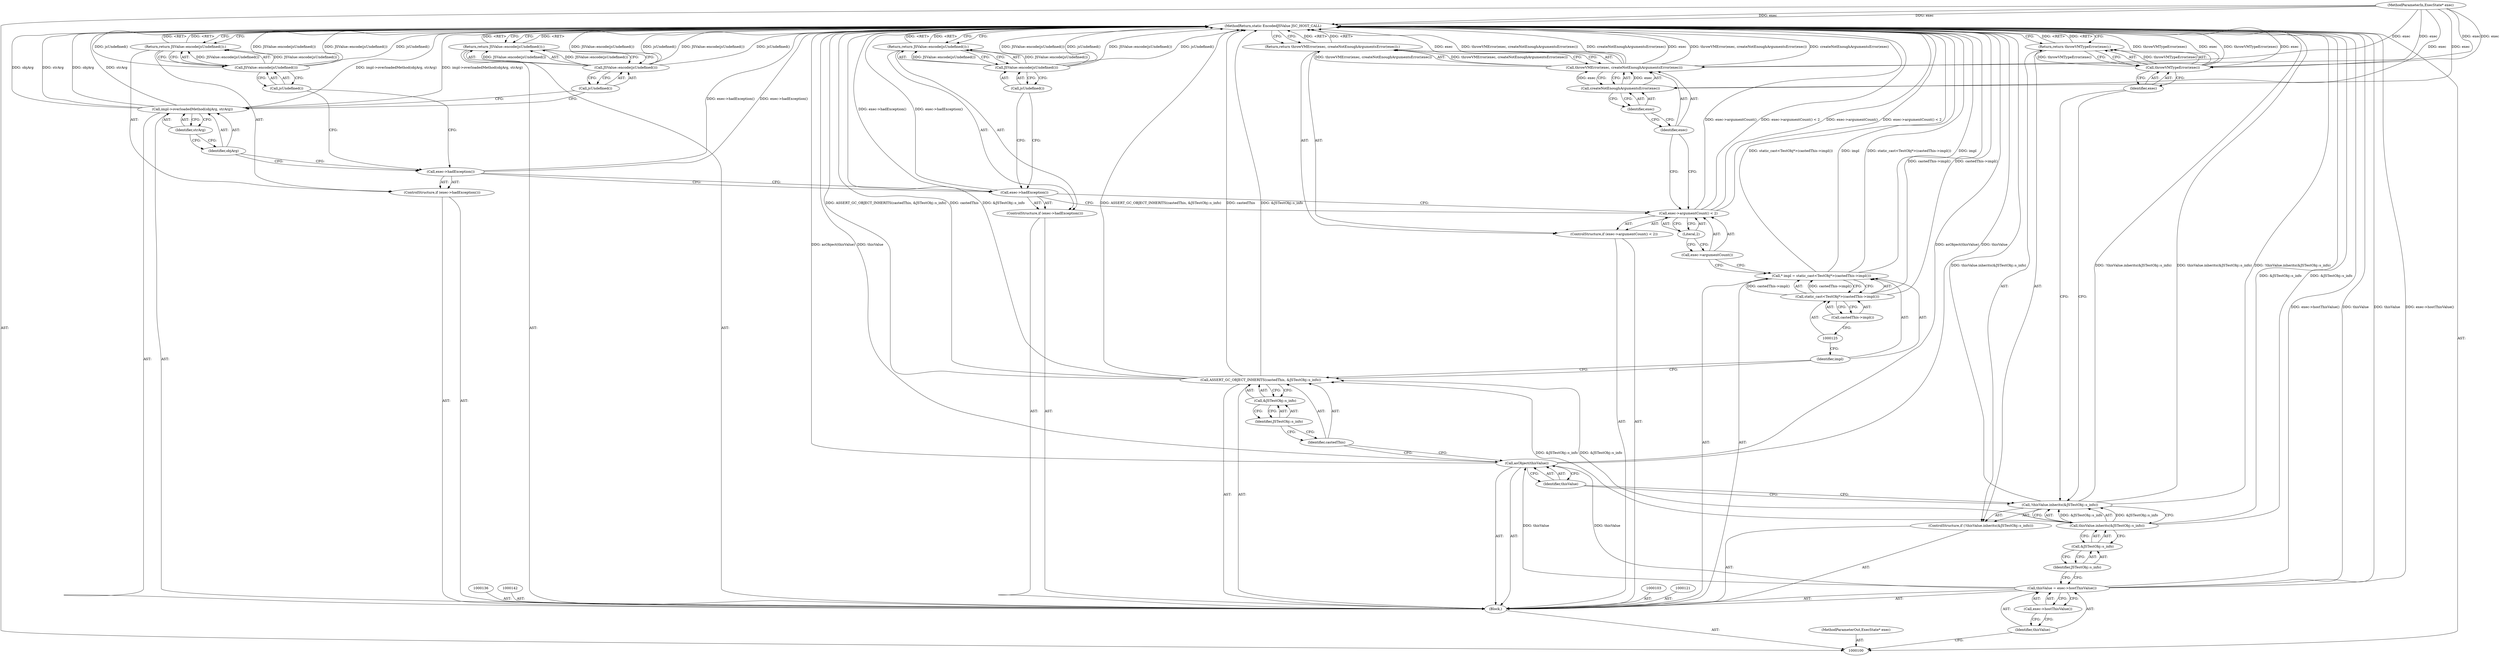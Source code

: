 digraph "0_Chrome_b944f670bb7a8a919daac497a4ea0536c954c201_42" {
"1000154" [label="(MethodReturn,static EncodedJSValue JSC_HOST_CALL)"];
"1000101" [label="(MethodParameterIn,ExecState* exec)"];
"1000237" [label="(MethodParameterOut,ExecState* exec)"];
"1000132" [label="(Call,throwVMError(exec, createNotEnoughArgumentsError(exec)))"];
"1000133" [label="(Identifier,exec)"];
"1000134" [label="(Call,createNotEnoughArgumentsError(exec))"];
"1000135" [label="(Identifier,exec)"];
"1000131" [label="(Return,return throwVMError(exec, createNotEnoughArgumentsError(exec));)"];
"1000137" [label="(ControlStructure,if (exec->hadException()))"];
"1000138" [label="(Call,exec->hadException())"];
"1000140" [label="(Call,JSValue::encode(jsUndefined()))"];
"1000141" [label="(Call,jsUndefined())"];
"1000139" [label="(Return,return JSValue::encode(jsUndefined());)"];
"1000143" [label="(ControlStructure,if (exec->hadException()))"];
"1000144" [label="(Call,exec->hadException())"];
"1000146" [label="(Call,JSValue::encode(jsUndefined()))"];
"1000147" [label="(Call,jsUndefined())"];
"1000145" [label="(Return,return JSValue::encode(jsUndefined());)"];
"1000149" [label="(Identifier,objArg)"];
"1000150" [label="(Identifier,strArg)"];
"1000148" [label="(Call,impl->overloadedMethod(objArg, strArg))"];
"1000152" [label="(Call,JSValue::encode(jsUndefined()))"];
"1000153" [label="(Call,jsUndefined())"];
"1000151" [label="(Return,return JSValue::encode(jsUndefined());)"];
"1000102" [label="(Block,)"];
"1000104" [label="(Call,thisValue = exec->hostThisValue())"];
"1000105" [label="(Identifier,thisValue)"];
"1000106" [label="(Call,exec->hostThisValue())"];
"1000110" [label="(Call,&JSTestObj::s_info)"];
"1000111" [label="(Identifier,JSTestObj::s_info)"];
"1000107" [label="(ControlStructure,if (!thisValue.inherits(&JSTestObj::s_info)))"];
"1000108" [label="(Call,!thisValue.inherits(&JSTestObj::s_info))"];
"1000109" [label="(Call,thisValue.inherits(&JSTestObj::s_info))"];
"1000113" [label="(Call,throwVMTypeError(exec))"];
"1000114" [label="(Identifier,exec)"];
"1000112" [label="(Return,return throwVMTypeError(exec);)"];
"1000115" [label="(Call,asObject(thisValue))"];
"1000116" [label="(Identifier,thisValue)"];
"1000118" [label="(Identifier,castedThis)"];
"1000119" [label="(Call,&JSTestObj::s_info)"];
"1000120" [label="(Identifier,JSTestObj::s_info)"];
"1000117" [label="(Call,ASSERT_GC_OBJECT_INHERITS(castedThis, &JSTestObj::s_info))"];
"1000122" [label="(Call,* impl = static_cast<TestObj*>(castedThis->impl()))"];
"1000123" [label="(Identifier,impl)"];
"1000124" [label="(Call,static_cast<TestObj*>(castedThis->impl()))"];
"1000126" [label="(Call,castedThis->impl())"];
"1000130" [label="(Literal,2)"];
"1000127" [label="(ControlStructure,if (exec->argumentCount() < 2))"];
"1000128" [label="(Call,exec->argumentCount() < 2)"];
"1000129" [label="(Call,exec->argumentCount())"];
"1000154" -> "1000100"  [label="AST: "];
"1000154" -> "1000112"  [label="CFG: "];
"1000154" -> "1000131"  [label="CFG: "];
"1000154" -> "1000139"  [label="CFG: "];
"1000154" -> "1000145"  [label="CFG: "];
"1000154" -> "1000151"  [label="CFG: "];
"1000139" -> "1000154"  [label="DDG: <RET>"];
"1000145" -> "1000154"  [label="DDG: <RET>"];
"1000131" -> "1000154"  [label="DDG: <RET>"];
"1000112" -> "1000154"  [label="DDG: <RET>"];
"1000151" -> "1000154"  [label="DDG: <RET>"];
"1000117" -> "1000154"  [label="DDG: ASSERT_GC_OBJECT_INHERITS(castedThis, &JSTestObj::s_info)"];
"1000117" -> "1000154"  [label="DDG: castedThis"];
"1000117" -> "1000154"  [label="DDG: &JSTestObj::s_info"];
"1000124" -> "1000154"  [label="DDG: castedThis->impl()"];
"1000108" -> "1000154"  [label="DDG: !thisValue.inherits(&JSTestObj::s_info)"];
"1000108" -> "1000154"  [label="DDG: thisValue.inherits(&JSTestObj::s_info)"];
"1000104" -> "1000154"  [label="DDG: thisValue"];
"1000104" -> "1000154"  [label="DDG: exec->hostThisValue()"];
"1000113" -> "1000154"  [label="DDG: exec"];
"1000113" -> "1000154"  [label="DDG: throwVMTypeError(exec)"];
"1000115" -> "1000154"  [label="DDG: asObject(thisValue)"];
"1000115" -> "1000154"  [label="DDG: thisValue"];
"1000152" -> "1000154"  [label="DDG: jsUndefined()"];
"1000152" -> "1000154"  [label="DDG: JSValue::encode(jsUndefined())"];
"1000132" -> "1000154"  [label="DDG: exec"];
"1000132" -> "1000154"  [label="DDG: throwVMError(exec, createNotEnoughArgumentsError(exec))"];
"1000132" -> "1000154"  [label="DDG: createNotEnoughArgumentsError(exec)"];
"1000148" -> "1000154"  [label="DDG: strArg"];
"1000148" -> "1000154"  [label="DDG: objArg"];
"1000148" -> "1000154"  [label="DDG: impl->overloadedMethod(objArg, strArg)"];
"1000146" -> "1000154"  [label="DDG: JSValue::encode(jsUndefined())"];
"1000146" -> "1000154"  [label="DDG: jsUndefined()"];
"1000122" -> "1000154"  [label="DDG: static_cast<TestObj*>(castedThis->impl())"];
"1000122" -> "1000154"  [label="DDG: impl"];
"1000140" -> "1000154"  [label="DDG: jsUndefined()"];
"1000140" -> "1000154"  [label="DDG: JSValue::encode(jsUndefined())"];
"1000128" -> "1000154"  [label="DDG: exec->argumentCount()"];
"1000128" -> "1000154"  [label="DDG: exec->argumentCount() < 2"];
"1000144" -> "1000154"  [label="DDG: exec->hadException()"];
"1000101" -> "1000154"  [label="DDG: exec"];
"1000109" -> "1000154"  [label="DDG: &JSTestObj::s_info"];
"1000138" -> "1000154"  [label="DDG: exec->hadException()"];
"1000101" -> "1000100"  [label="AST: "];
"1000101" -> "1000154"  [label="DDG: exec"];
"1000101" -> "1000113"  [label="DDG: exec"];
"1000101" -> "1000132"  [label="DDG: exec"];
"1000101" -> "1000134"  [label="DDG: exec"];
"1000237" -> "1000100"  [label="AST: "];
"1000132" -> "1000131"  [label="AST: "];
"1000132" -> "1000134"  [label="CFG: "];
"1000133" -> "1000132"  [label="AST: "];
"1000134" -> "1000132"  [label="AST: "];
"1000131" -> "1000132"  [label="CFG: "];
"1000132" -> "1000154"  [label="DDG: exec"];
"1000132" -> "1000154"  [label="DDG: throwVMError(exec, createNotEnoughArgumentsError(exec))"];
"1000132" -> "1000154"  [label="DDG: createNotEnoughArgumentsError(exec)"];
"1000132" -> "1000131"  [label="DDG: throwVMError(exec, createNotEnoughArgumentsError(exec))"];
"1000134" -> "1000132"  [label="DDG: exec"];
"1000101" -> "1000132"  [label="DDG: exec"];
"1000133" -> "1000132"  [label="AST: "];
"1000133" -> "1000128"  [label="CFG: "];
"1000135" -> "1000133"  [label="CFG: "];
"1000134" -> "1000132"  [label="AST: "];
"1000134" -> "1000135"  [label="CFG: "];
"1000135" -> "1000134"  [label="AST: "];
"1000132" -> "1000134"  [label="CFG: "];
"1000134" -> "1000132"  [label="DDG: exec"];
"1000101" -> "1000134"  [label="DDG: exec"];
"1000135" -> "1000134"  [label="AST: "];
"1000135" -> "1000133"  [label="CFG: "];
"1000134" -> "1000135"  [label="CFG: "];
"1000131" -> "1000127"  [label="AST: "];
"1000131" -> "1000132"  [label="CFG: "];
"1000132" -> "1000131"  [label="AST: "];
"1000154" -> "1000131"  [label="CFG: "];
"1000131" -> "1000154"  [label="DDG: <RET>"];
"1000132" -> "1000131"  [label="DDG: throwVMError(exec, createNotEnoughArgumentsError(exec))"];
"1000137" -> "1000102"  [label="AST: "];
"1000138" -> "1000137"  [label="AST: "];
"1000139" -> "1000137"  [label="AST: "];
"1000138" -> "1000137"  [label="AST: "];
"1000138" -> "1000128"  [label="CFG: "];
"1000141" -> "1000138"  [label="CFG: "];
"1000144" -> "1000138"  [label="CFG: "];
"1000138" -> "1000154"  [label="DDG: exec->hadException()"];
"1000140" -> "1000139"  [label="AST: "];
"1000140" -> "1000141"  [label="CFG: "];
"1000141" -> "1000140"  [label="AST: "];
"1000139" -> "1000140"  [label="CFG: "];
"1000140" -> "1000154"  [label="DDG: jsUndefined()"];
"1000140" -> "1000154"  [label="DDG: JSValue::encode(jsUndefined())"];
"1000140" -> "1000139"  [label="DDG: JSValue::encode(jsUndefined())"];
"1000141" -> "1000140"  [label="AST: "];
"1000141" -> "1000138"  [label="CFG: "];
"1000140" -> "1000141"  [label="CFG: "];
"1000139" -> "1000137"  [label="AST: "];
"1000139" -> "1000140"  [label="CFG: "];
"1000140" -> "1000139"  [label="AST: "];
"1000154" -> "1000139"  [label="CFG: "];
"1000139" -> "1000154"  [label="DDG: <RET>"];
"1000140" -> "1000139"  [label="DDG: JSValue::encode(jsUndefined())"];
"1000143" -> "1000102"  [label="AST: "];
"1000144" -> "1000143"  [label="AST: "];
"1000145" -> "1000143"  [label="AST: "];
"1000144" -> "1000143"  [label="AST: "];
"1000144" -> "1000138"  [label="CFG: "];
"1000147" -> "1000144"  [label="CFG: "];
"1000149" -> "1000144"  [label="CFG: "];
"1000144" -> "1000154"  [label="DDG: exec->hadException()"];
"1000146" -> "1000145"  [label="AST: "];
"1000146" -> "1000147"  [label="CFG: "];
"1000147" -> "1000146"  [label="AST: "];
"1000145" -> "1000146"  [label="CFG: "];
"1000146" -> "1000154"  [label="DDG: JSValue::encode(jsUndefined())"];
"1000146" -> "1000154"  [label="DDG: jsUndefined()"];
"1000146" -> "1000145"  [label="DDG: JSValue::encode(jsUndefined())"];
"1000147" -> "1000146"  [label="AST: "];
"1000147" -> "1000144"  [label="CFG: "];
"1000146" -> "1000147"  [label="CFG: "];
"1000145" -> "1000143"  [label="AST: "];
"1000145" -> "1000146"  [label="CFG: "];
"1000146" -> "1000145"  [label="AST: "];
"1000154" -> "1000145"  [label="CFG: "];
"1000145" -> "1000154"  [label="DDG: <RET>"];
"1000146" -> "1000145"  [label="DDG: JSValue::encode(jsUndefined())"];
"1000149" -> "1000148"  [label="AST: "];
"1000149" -> "1000144"  [label="CFG: "];
"1000150" -> "1000149"  [label="CFG: "];
"1000150" -> "1000148"  [label="AST: "];
"1000150" -> "1000149"  [label="CFG: "];
"1000148" -> "1000150"  [label="CFG: "];
"1000148" -> "1000102"  [label="AST: "];
"1000148" -> "1000150"  [label="CFG: "];
"1000149" -> "1000148"  [label="AST: "];
"1000150" -> "1000148"  [label="AST: "];
"1000153" -> "1000148"  [label="CFG: "];
"1000148" -> "1000154"  [label="DDG: strArg"];
"1000148" -> "1000154"  [label="DDG: objArg"];
"1000148" -> "1000154"  [label="DDG: impl->overloadedMethod(objArg, strArg)"];
"1000152" -> "1000151"  [label="AST: "];
"1000152" -> "1000153"  [label="CFG: "];
"1000153" -> "1000152"  [label="AST: "];
"1000151" -> "1000152"  [label="CFG: "];
"1000152" -> "1000154"  [label="DDG: jsUndefined()"];
"1000152" -> "1000154"  [label="DDG: JSValue::encode(jsUndefined())"];
"1000152" -> "1000151"  [label="DDG: JSValue::encode(jsUndefined())"];
"1000153" -> "1000152"  [label="AST: "];
"1000153" -> "1000148"  [label="CFG: "];
"1000152" -> "1000153"  [label="CFG: "];
"1000151" -> "1000102"  [label="AST: "];
"1000151" -> "1000152"  [label="CFG: "];
"1000152" -> "1000151"  [label="AST: "];
"1000154" -> "1000151"  [label="CFG: "];
"1000151" -> "1000154"  [label="DDG: <RET>"];
"1000152" -> "1000151"  [label="DDG: JSValue::encode(jsUndefined())"];
"1000102" -> "1000100"  [label="AST: "];
"1000103" -> "1000102"  [label="AST: "];
"1000104" -> "1000102"  [label="AST: "];
"1000107" -> "1000102"  [label="AST: "];
"1000115" -> "1000102"  [label="AST: "];
"1000117" -> "1000102"  [label="AST: "];
"1000121" -> "1000102"  [label="AST: "];
"1000122" -> "1000102"  [label="AST: "];
"1000127" -> "1000102"  [label="AST: "];
"1000136" -> "1000102"  [label="AST: "];
"1000137" -> "1000102"  [label="AST: "];
"1000142" -> "1000102"  [label="AST: "];
"1000143" -> "1000102"  [label="AST: "];
"1000148" -> "1000102"  [label="AST: "];
"1000151" -> "1000102"  [label="AST: "];
"1000104" -> "1000102"  [label="AST: "];
"1000104" -> "1000106"  [label="CFG: "];
"1000105" -> "1000104"  [label="AST: "];
"1000106" -> "1000104"  [label="AST: "];
"1000111" -> "1000104"  [label="CFG: "];
"1000104" -> "1000154"  [label="DDG: thisValue"];
"1000104" -> "1000154"  [label="DDG: exec->hostThisValue()"];
"1000104" -> "1000115"  [label="DDG: thisValue"];
"1000105" -> "1000104"  [label="AST: "];
"1000105" -> "1000100"  [label="CFG: "];
"1000106" -> "1000105"  [label="CFG: "];
"1000106" -> "1000104"  [label="AST: "];
"1000106" -> "1000105"  [label="CFG: "];
"1000104" -> "1000106"  [label="CFG: "];
"1000110" -> "1000109"  [label="AST: "];
"1000110" -> "1000111"  [label="CFG: "];
"1000111" -> "1000110"  [label="AST: "];
"1000109" -> "1000110"  [label="CFG: "];
"1000111" -> "1000110"  [label="AST: "];
"1000111" -> "1000104"  [label="CFG: "];
"1000110" -> "1000111"  [label="CFG: "];
"1000107" -> "1000102"  [label="AST: "];
"1000108" -> "1000107"  [label="AST: "];
"1000112" -> "1000107"  [label="AST: "];
"1000108" -> "1000107"  [label="AST: "];
"1000108" -> "1000109"  [label="CFG: "];
"1000109" -> "1000108"  [label="AST: "];
"1000114" -> "1000108"  [label="CFG: "];
"1000116" -> "1000108"  [label="CFG: "];
"1000108" -> "1000154"  [label="DDG: !thisValue.inherits(&JSTestObj::s_info)"];
"1000108" -> "1000154"  [label="DDG: thisValue.inherits(&JSTestObj::s_info)"];
"1000109" -> "1000108"  [label="DDG: &JSTestObj::s_info"];
"1000109" -> "1000108"  [label="AST: "];
"1000109" -> "1000110"  [label="CFG: "];
"1000110" -> "1000109"  [label="AST: "];
"1000108" -> "1000109"  [label="CFG: "];
"1000109" -> "1000154"  [label="DDG: &JSTestObj::s_info"];
"1000109" -> "1000108"  [label="DDG: &JSTestObj::s_info"];
"1000109" -> "1000117"  [label="DDG: &JSTestObj::s_info"];
"1000113" -> "1000112"  [label="AST: "];
"1000113" -> "1000114"  [label="CFG: "];
"1000114" -> "1000113"  [label="AST: "];
"1000112" -> "1000113"  [label="CFG: "];
"1000113" -> "1000154"  [label="DDG: exec"];
"1000113" -> "1000154"  [label="DDG: throwVMTypeError(exec)"];
"1000113" -> "1000112"  [label="DDG: throwVMTypeError(exec)"];
"1000101" -> "1000113"  [label="DDG: exec"];
"1000114" -> "1000113"  [label="AST: "];
"1000114" -> "1000108"  [label="CFG: "];
"1000113" -> "1000114"  [label="CFG: "];
"1000112" -> "1000107"  [label="AST: "];
"1000112" -> "1000113"  [label="CFG: "];
"1000113" -> "1000112"  [label="AST: "];
"1000154" -> "1000112"  [label="CFG: "];
"1000112" -> "1000154"  [label="DDG: <RET>"];
"1000113" -> "1000112"  [label="DDG: throwVMTypeError(exec)"];
"1000115" -> "1000102"  [label="AST: "];
"1000115" -> "1000116"  [label="CFG: "];
"1000116" -> "1000115"  [label="AST: "];
"1000118" -> "1000115"  [label="CFG: "];
"1000115" -> "1000154"  [label="DDG: asObject(thisValue)"];
"1000115" -> "1000154"  [label="DDG: thisValue"];
"1000104" -> "1000115"  [label="DDG: thisValue"];
"1000116" -> "1000115"  [label="AST: "];
"1000116" -> "1000108"  [label="CFG: "];
"1000115" -> "1000116"  [label="CFG: "];
"1000118" -> "1000117"  [label="AST: "];
"1000118" -> "1000115"  [label="CFG: "];
"1000120" -> "1000118"  [label="CFG: "];
"1000119" -> "1000117"  [label="AST: "];
"1000119" -> "1000120"  [label="CFG: "];
"1000120" -> "1000119"  [label="AST: "];
"1000117" -> "1000119"  [label="CFG: "];
"1000120" -> "1000119"  [label="AST: "];
"1000120" -> "1000118"  [label="CFG: "];
"1000119" -> "1000120"  [label="CFG: "];
"1000117" -> "1000102"  [label="AST: "];
"1000117" -> "1000119"  [label="CFG: "];
"1000118" -> "1000117"  [label="AST: "];
"1000119" -> "1000117"  [label="AST: "];
"1000123" -> "1000117"  [label="CFG: "];
"1000117" -> "1000154"  [label="DDG: ASSERT_GC_OBJECT_INHERITS(castedThis, &JSTestObj::s_info)"];
"1000117" -> "1000154"  [label="DDG: castedThis"];
"1000117" -> "1000154"  [label="DDG: &JSTestObj::s_info"];
"1000109" -> "1000117"  [label="DDG: &JSTestObj::s_info"];
"1000122" -> "1000102"  [label="AST: "];
"1000122" -> "1000124"  [label="CFG: "];
"1000123" -> "1000122"  [label="AST: "];
"1000124" -> "1000122"  [label="AST: "];
"1000129" -> "1000122"  [label="CFG: "];
"1000122" -> "1000154"  [label="DDG: static_cast<TestObj*>(castedThis->impl())"];
"1000122" -> "1000154"  [label="DDG: impl"];
"1000124" -> "1000122"  [label="DDG: castedThis->impl()"];
"1000123" -> "1000122"  [label="AST: "];
"1000123" -> "1000117"  [label="CFG: "];
"1000125" -> "1000123"  [label="CFG: "];
"1000124" -> "1000122"  [label="AST: "];
"1000124" -> "1000126"  [label="CFG: "];
"1000125" -> "1000124"  [label="AST: "];
"1000126" -> "1000124"  [label="AST: "];
"1000122" -> "1000124"  [label="CFG: "];
"1000124" -> "1000154"  [label="DDG: castedThis->impl()"];
"1000124" -> "1000122"  [label="DDG: castedThis->impl()"];
"1000126" -> "1000124"  [label="AST: "];
"1000126" -> "1000125"  [label="CFG: "];
"1000124" -> "1000126"  [label="CFG: "];
"1000130" -> "1000128"  [label="AST: "];
"1000130" -> "1000129"  [label="CFG: "];
"1000128" -> "1000130"  [label="CFG: "];
"1000127" -> "1000102"  [label="AST: "];
"1000128" -> "1000127"  [label="AST: "];
"1000131" -> "1000127"  [label="AST: "];
"1000128" -> "1000127"  [label="AST: "];
"1000128" -> "1000130"  [label="CFG: "];
"1000129" -> "1000128"  [label="AST: "];
"1000130" -> "1000128"  [label="AST: "];
"1000133" -> "1000128"  [label="CFG: "];
"1000138" -> "1000128"  [label="CFG: "];
"1000128" -> "1000154"  [label="DDG: exec->argumentCount()"];
"1000128" -> "1000154"  [label="DDG: exec->argumentCount() < 2"];
"1000129" -> "1000128"  [label="AST: "];
"1000129" -> "1000122"  [label="CFG: "];
"1000130" -> "1000129"  [label="CFG: "];
}
